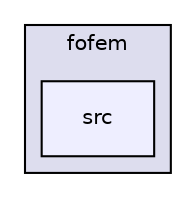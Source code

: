 digraph "src" {
  compound=true
  node [ fontsize="10", fontname="Helvetica"];
  edge [ labelfontsize="10", labelfontname="Helvetica"];
  subgraph clusterdir_906aa311b310fad8b854a74552967544 {
    graph [ bgcolor="#ddddee", pencolor="black", label="fofem" fontname="Helvetica", fontsize="10", URL="dir_906aa311b310fad8b854a74552967544.html"]
  dir_cb56808e0f6607be078c2505dc04a02e [shape=box, label="src", style="filled", fillcolor="#eeeeff", pencolor="black", URL="dir_cb56808e0f6607be078c2505dc04a02e.html"];
  }
}

